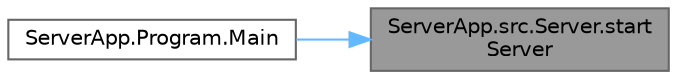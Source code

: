 digraph "ServerApp.src.Server.startServer"
{
 // INTERACTIVE_SVG=YES
 // LATEX_PDF_SIZE
  bgcolor="transparent";
  edge [fontname=Helvetica,fontsize=10,labelfontname=Helvetica,labelfontsize=10];
  node [fontname=Helvetica,fontsize=10,shape=box,height=0.2,width=0.4];
  rankdir="RL";
  Node1 [id="Node000001",label="ServerApp.src.Server.start\lServer",height=0.2,width=0.4,color="gray40", fillcolor="grey60", style="filled", fontcolor="black",tooltip=" "];
  Node1 -> Node2 [id="edge1_Node000001_Node000002",dir="back",color="steelblue1",style="solid",tooltip=" "];
  Node2 [id="Node000002",label="ServerApp.Program.Main",height=0.2,width=0.4,color="grey40", fillcolor="white", style="filled",URL="$class_server_app_1_1_program.html#a897f1e89d3e3a7913819af94a2811ca1",tooltip=" "];
}
